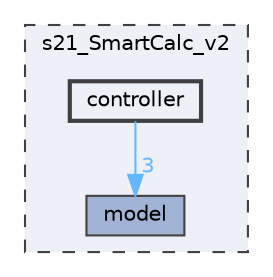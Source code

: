 digraph "s21_SmartCalc_v2/controller"
{
 // LATEX_PDF_SIZE
  bgcolor="transparent";
  edge [fontname=Helvetica,fontsize=10,labelfontname=Helvetica,labelfontsize=10];
  node [fontname=Helvetica,fontsize=10,shape=box,height=0.2,width=0.4];
  compound=true
  subgraph clusterdir_f9b4a3e8e8b4cda273e0db56f2152fe6 {
    graph [ bgcolor="#edf0f7", pencolor="grey25", label="s21_SmartCalc_v2", fontname=Helvetica,fontsize=10 style="filled,dashed", URL="dir_f9b4a3e8e8b4cda273e0db56f2152fe6.html",tooltip=""]
  dir_966b79ed7d2a056d77a7a3ddddcb0c31 [label="model", fillcolor="#a2b4d6", color="grey25", style="filled", URL="dir_966b79ed7d2a056d77a7a3ddddcb0c31.html",tooltip=""];
  dir_3c94610896232806b46b1200269b9bb2 [label="controller", fillcolor="#edf0f7", color="grey25", style="filled,bold", URL="dir_3c94610896232806b46b1200269b9bb2.html",tooltip=""];
  }
  dir_3c94610896232806b46b1200269b9bb2->dir_966b79ed7d2a056d77a7a3ddddcb0c31 [headlabel="3", labeldistance=1.5 headhref="dir_000001_000003.html" href="dir_000001_000003.html" color="steelblue1" fontcolor="steelblue1"];
}
